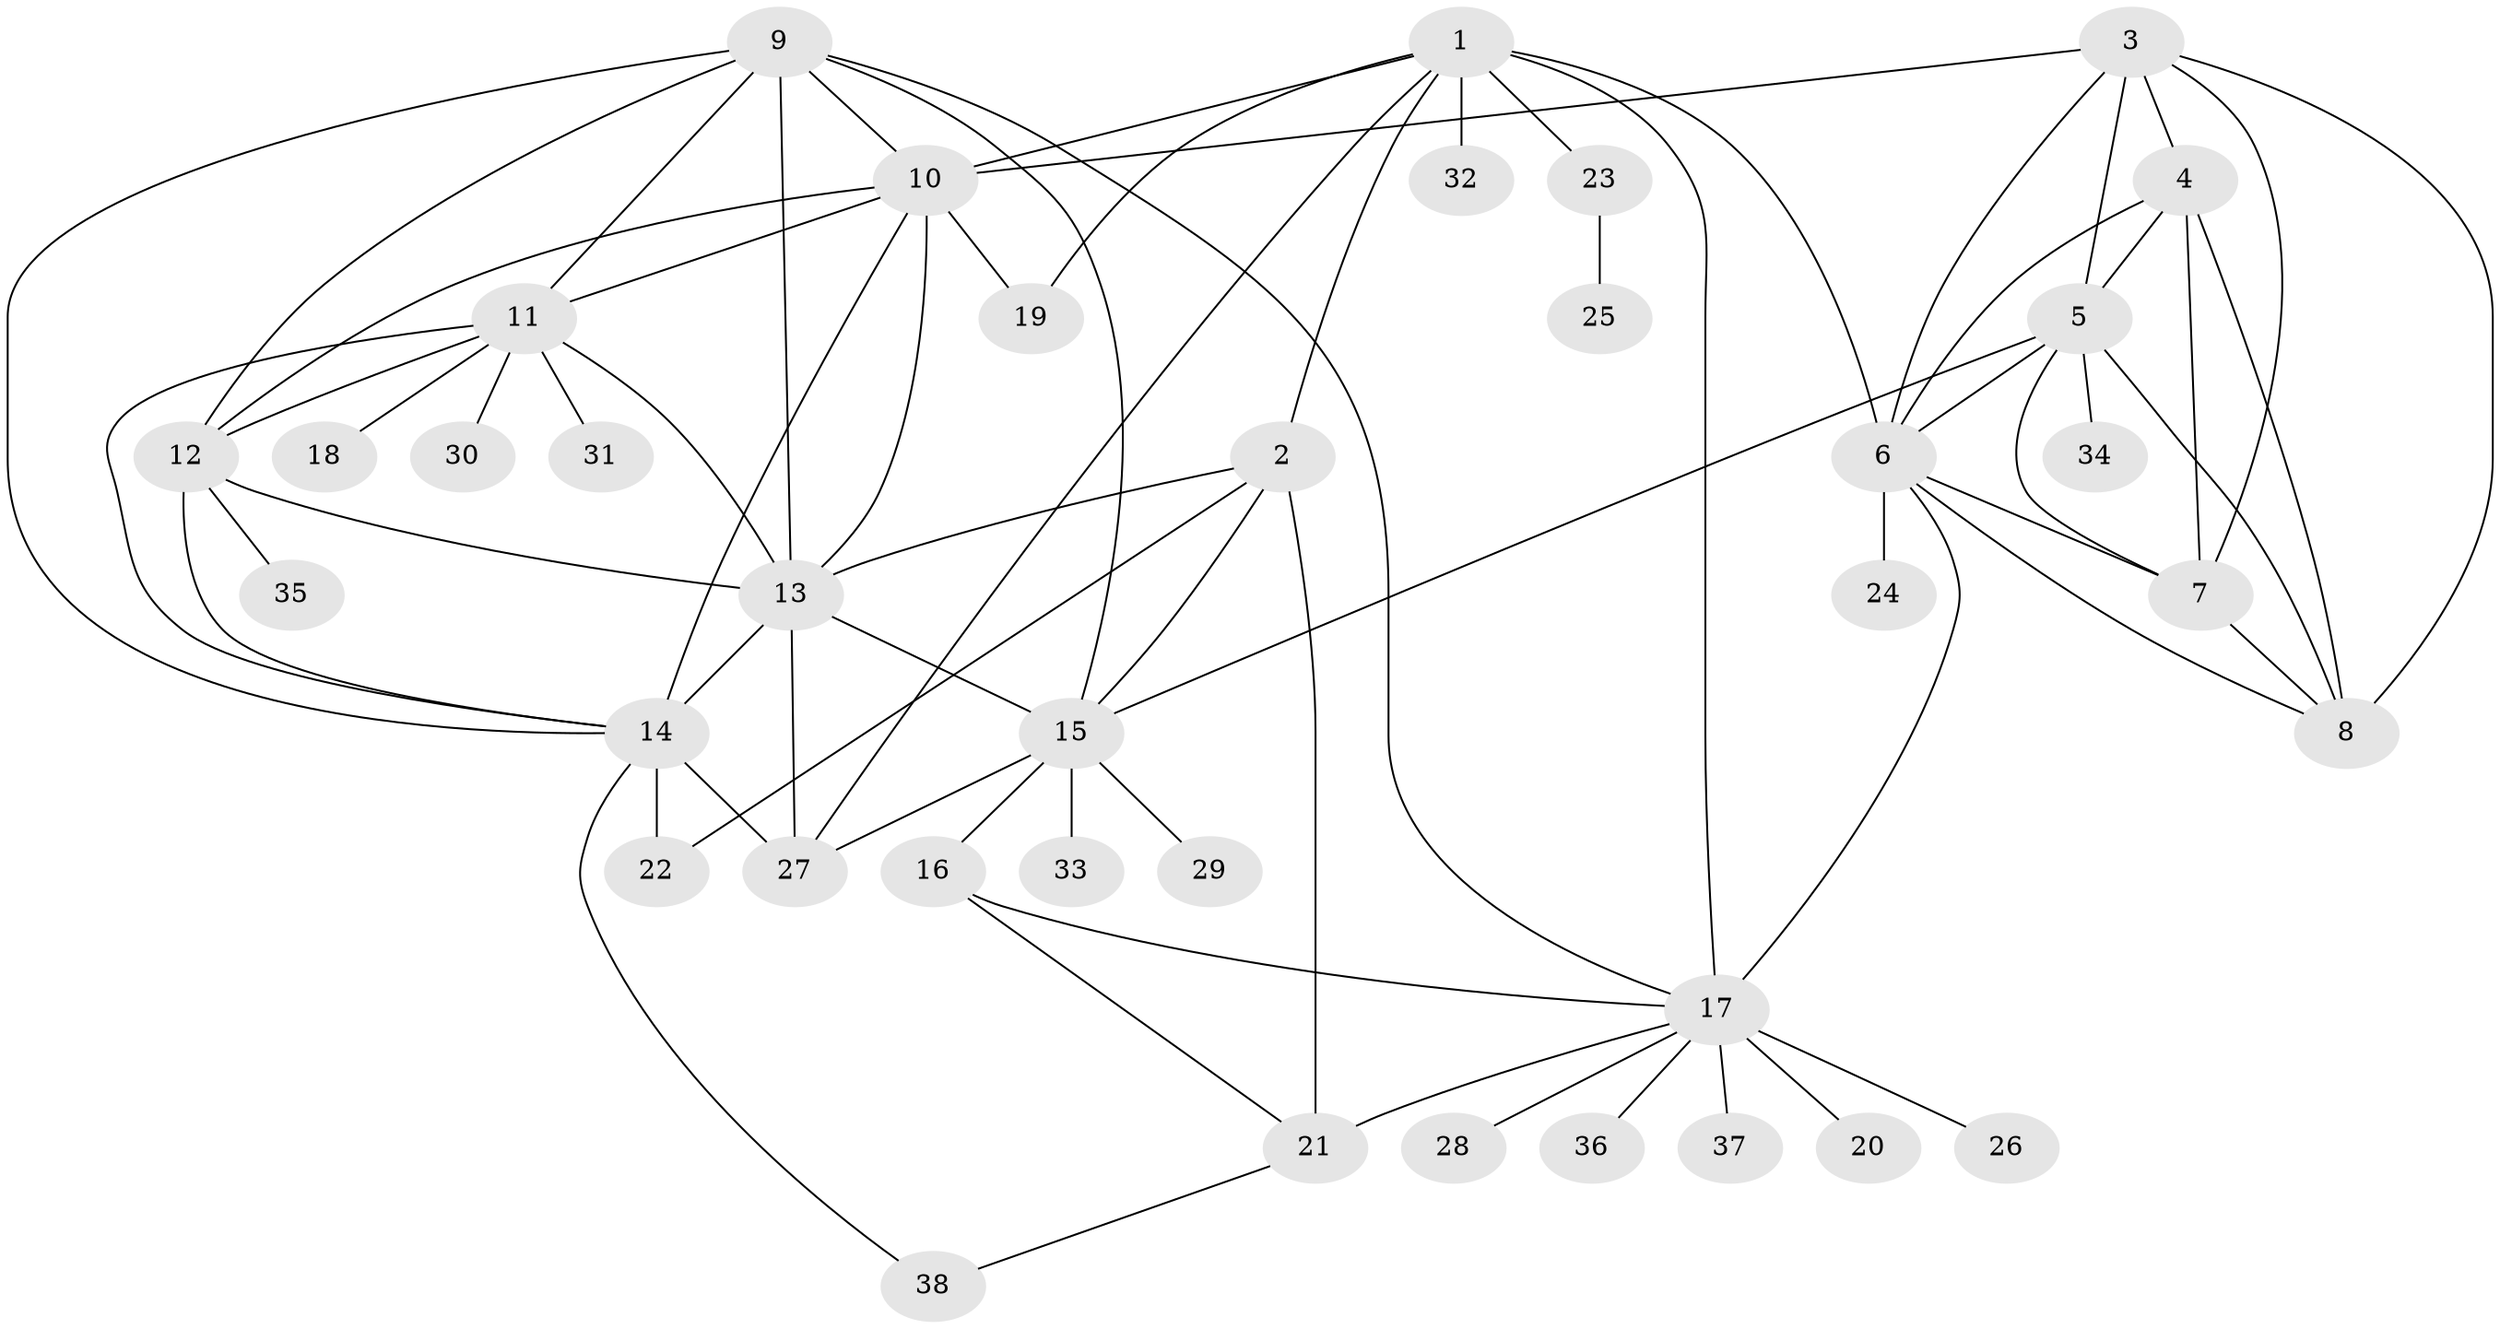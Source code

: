 // original degree distribution, {13: 0.016666666666666666, 14: 0.008333333333333333, 6: 0.03333333333333333, 5: 0.025, 11: 0.016666666666666666, 7: 0.05, 8: 0.03333333333333333, 9: 0.03333333333333333, 10: 0.025, 12: 0.008333333333333333, 1: 0.5666666666666667, 2: 0.125, 3: 0.058333333333333334}
// Generated by graph-tools (version 1.1) at 2025/52/03/04/25 22:52:49]
// undirected, 38 vertices, 73 edges
graph export_dot {
  node [color=gray90,style=filled];
  1;
  2;
  3;
  4;
  5;
  6;
  7;
  8;
  9;
  10;
  11;
  12;
  13;
  14;
  15;
  16;
  17;
  18;
  19;
  20;
  21;
  22;
  23;
  24;
  25;
  26;
  27;
  28;
  29;
  30;
  31;
  32;
  33;
  34;
  35;
  36;
  37;
  38;
  1 -- 2 [weight=5.0];
  1 -- 6 [weight=1.0];
  1 -- 10 [weight=1.0];
  1 -- 17 [weight=1.0];
  1 -- 19 [weight=1.0];
  1 -- 23 [weight=6.0];
  1 -- 27 [weight=1.0];
  1 -- 32 [weight=4.0];
  2 -- 13 [weight=1.0];
  2 -- 15 [weight=1.0];
  2 -- 21 [weight=5.0];
  2 -- 22 [weight=1.0];
  3 -- 4 [weight=1.0];
  3 -- 5 [weight=1.0];
  3 -- 6 [weight=1.0];
  3 -- 7 [weight=1.0];
  3 -- 8 [weight=1.0];
  3 -- 10 [weight=1.0];
  4 -- 5 [weight=1.0];
  4 -- 6 [weight=1.0];
  4 -- 7 [weight=1.0];
  4 -- 8 [weight=1.0];
  5 -- 6 [weight=1.0];
  5 -- 7 [weight=1.0];
  5 -- 8 [weight=1.0];
  5 -- 15 [weight=1.0];
  5 -- 34 [weight=1.0];
  6 -- 7 [weight=1.0];
  6 -- 8 [weight=1.0];
  6 -- 17 [weight=1.0];
  6 -- 24 [weight=1.0];
  7 -- 8 [weight=1.0];
  9 -- 10 [weight=1.0];
  9 -- 11 [weight=1.0];
  9 -- 12 [weight=1.0];
  9 -- 13 [weight=1.0];
  9 -- 14 [weight=1.0];
  9 -- 15 [weight=1.0];
  9 -- 17 [weight=1.0];
  10 -- 11 [weight=1.0];
  10 -- 12 [weight=1.0];
  10 -- 13 [weight=1.0];
  10 -- 14 [weight=1.0];
  10 -- 19 [weight=2.0];
  11 -- 12 [weight=1.0];
  11 -- 13 [weight=1.0];
  11 -- 14 [weight=1.0];
  11 -- 18 [weight=1.0];
  11 -- 30 [weight=1.0];
  11 -- 31 [weight=1.0];
  12 -- 13 [weight=1.0];
  12 -- 14 [weight=1.0];
  12 -- 35 [weight=1.0];
  13 -- 14 [weight=1.0];
  13 -- 15 [weight=1.0];
  13 -- 27 [weight=1.0];
  14 -- 22 [weight=2.0];
  14 -- 27 [weight=1.0];
  14 -- 38 [weight=1.0];
  15 -- 16 [weight=5.0];
  15 -- 27 [weight=1.0];
  15 -- 29 [weight=1.0];
  15 -- 33 [weight=5.0];
  16 -- 17 [weight=1.0];
  16 -- 21 [weight=1.0];
  17 -- 20 [weight=3.0];
  17 -- 21 [weight=2.0];
  17 -- 26 [weight=2.0];
  17 -- 28 [weight=1.0];
  17 -- 36 [weight=1.0];
  17 -- 37 [weight=1.0];
  21 -- 38 [weight=1.0];
  23 -- 25 [weight=1.0];
}
